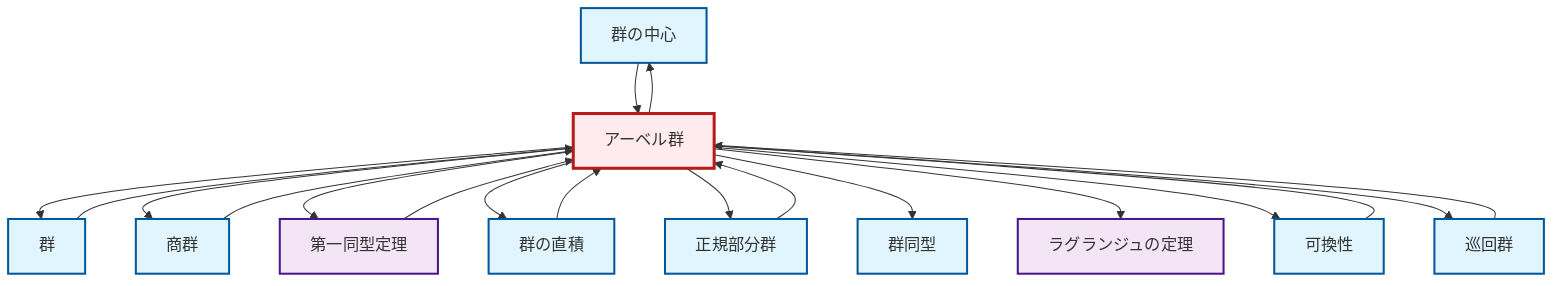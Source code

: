 graph TD
    classDef definition fill:#e1f5fe,stroke:#01579b,stroke-width:2px
    classDef theorem fill:#f3e5f5,stroke:#4a148c,stroke-width:2px
    classDef axiom fill:#fff3e0,stroke:#e65100,stroke-width:2px
    classDef example fill:#e8f5e9,stroke:#1b5e20,stroke-width:2px
    classDef current fill:#ffebee,stroke:#b71c1c,stroke-width:3px
    def-isomorphism["群同型"]:::definition
    def-center-of-group["群の中心"]:::definition
    thm-first-isomorphism["第一同型定理"]:::theorem
    def-quotient-group["商群"]:::definition
    def-direct-product["群の直積"]:::definition
    def-commutativity["可換性"]:::definition
    thm-lagrange["ラグランジュの定理"]:::theorem
    def-group["群"]:::definition
    def-cyclic-group["巡回群"]:::definition
    def-abelian-group["アーベル群"]:::definition
    def-normal-subgroup["正規部分群"]:::definition
    def-direct-product --> def-abelian-group
    def-abelian-group --> def-group
    def-abelian-group --> def-quotient-group
    def-commutativity --> def-abelian-group
    def-abelian-group --> thm-first-isomorphism
    def-abelian-group --> def-direct-product
    def-normal-subgroup --> def-abelian-group
    thm-first-isomorphism --> def-abelian-group
    def-abelian-group --> def-normal-subgroup
    def-abelian-group --> def-isomorphism
    def-abelian-group --> thm-lagrange
    def-center-of-group --> def-abelian-group
    def-abelian-group --> def-center-of-group
    def-group --> def-abelian-group
    def-abelian-group --> def-commutativity
    def-quotient-group --> def-abelian-group
    def-abelian-group --> def-cyclic-group
    def-cyclic-group --> def-abelian-group
    class def-abelian-group current